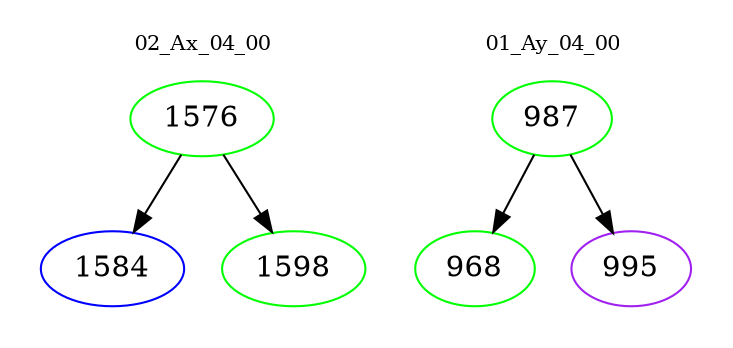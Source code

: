 digraph{
subgraph cluster_0 {
color = white
label = "02_Ax_04_00";
fontsize=10;
T0_1576 [label="1576", color="green"]
T0_1576 -> T0_1584 [color="black"]
T0_1584 [label="1584", color="blue"]
T0_1576 -> T0_1598 [color="black"]
T0_1598 [label="1598", color="green"]
}
subgraph cluster_1 {
color = white
label = "01_Ay_04_00";
fontsize=10;
T1_987 [label="987", color="green"]
T1_987 -> T1_968 [color="black"]
T1_968 [label="968", color="green"]
T1_987 -> T1_995 [color="black"]
T1_995 [label="995", color="purple"]
}
}
